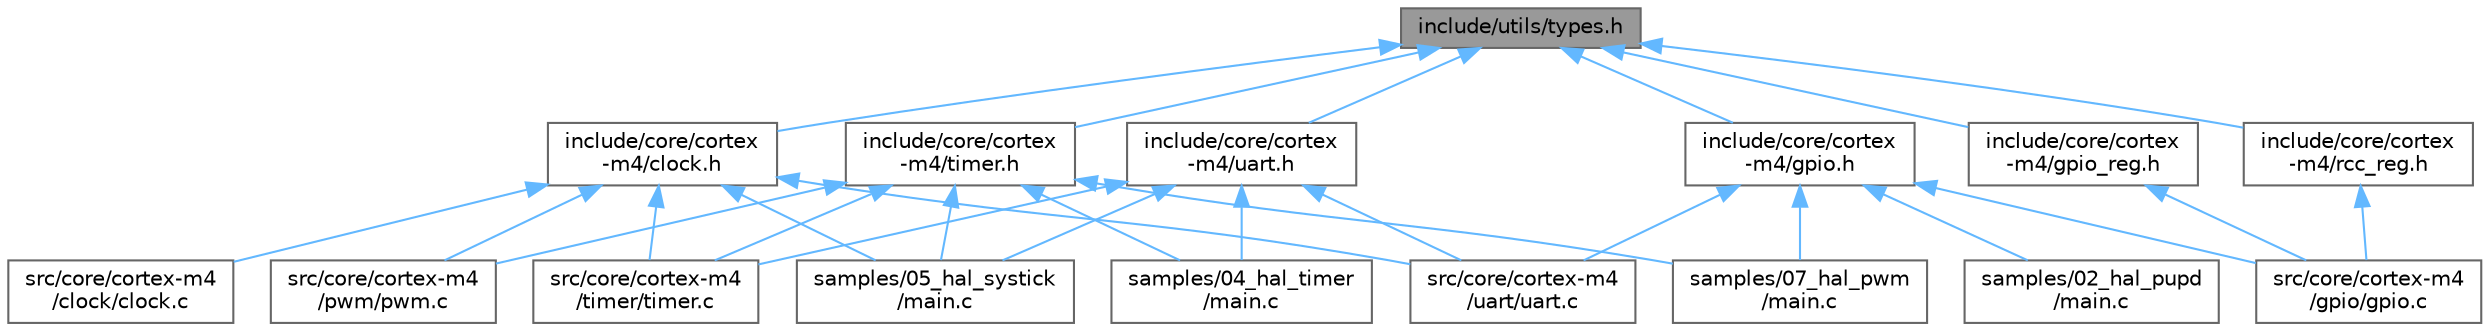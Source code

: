 digraph "include/utils/types.h"
{
 // LATEX_PDF_SIZE
  bgcolor="transparent";
  edge [fontname=Helvetica,fontsize=10,labelfontname=Helvetica,labelfontsize=10];
  node [fontname=Helvetica,fontsize=10,shape=box,height=0.2,width=0.4];
  Node1 [id="Node000001",label="include/utils/types.h",height=0.2,width=0.4,color="gray40", fillcolor="grey60", style="filled", fontcolor="black",tooltip="Centralized type definitions include for NavHAL."];
  Node1 -> Node2 [id="edge1_Node000001_Node000002",dir="back",color="steelblue1",style="solid",tooltip=" "];
  Node2 [id="Node000002",label="include/core/cortex\l-m4/clock.h",height=0.2,width=0.4,color="grey40", fillcolor="white", style="filled",URL="$clock_8h.html",tooltip="Clock HAL implementation for Cortex-M4 (STM32F401RE)."];
  Node2 -> Node3 [id="edge2_Node000002_Node000003",dir="back",color="steelblue1",style="solid",tooltip=" "];
  Node3 [id="Node000003",label="samples/05_hal_systick\l/main.c",height=0.2,width=0.4,color="grey40", fillcolor="white", style="filled",URL="$05__hal__systick_2main_8c.html",tooltip=" "];
  Node2 -> Node4 [id="edge3_Node000002_Node000004",dir="back",color="steelblue1",style="solid",tooltip=" "];
  Node4 [id="Node000004",label="src/core/cortex-m4\l/clock/clock.c",height=0.2,width=0.4,color="grey40", fillcolor="white", style="filled",URL="$clock_8c.html",tooltip="Cortex-M4 (STM32F4) Clock HAL Implementation."];
  Node2 -> Node5 [id="edge4_Node000002_Node000005",dir="back",color="steelblue1",style="solid",tooltip=" "];
  Node5 [id="Node000005",label="src/core/cortex-m4\l/pwm/pwm.c",height=0.2,width=0.4,color="grey40", fillcolor="white", style="filled",URL="$pwm_8c.html",tooltip="PWM driver implementation for STM32F4 series (Cortex-M4)."];
  Node2 -> Node6 [id="edge5_Node000002_Node000006",dir="back",color="steelblue1",style="solid",tooltip=" "];
  Node6 [id="Node000006",label="src/core/cortex-m4\l/timer/timer.c",height=0.2,width=0.4,color="grey40", fillcolor="white", style="filled",URL="$timer_8c.html",tooltip="Timer, SysTick and timer-peripheral helpers for STM32F4 (Cortex-M4)."];
  Node2 -> Node7 [id="edge6_Node000002_Node000007",dir="back",color="steelblue1",style="solid",tooltip=" "];
  Node7 [id="Node000007",label="src/core/cortex-m4\l/uart/uart.c",height=0.2,width=0.4,color="grey40", fillcolor="white", style="filled",URL="$uart_8c.html",tooltip="UART initialization and I/O functions for STM32F4 UART1, UART2, and UART6."];
  Node1 -> Node8 [id="edge7_Node000001_Node000008",dir="back",color="steelblue1",style="solid",tooltip=" "];
  Node8 [id="Node000008",label="include/core/cortex\l-m4/gpio.h",height=0.2,width=0.4,color="grey40", fillcolor="white", style="filled",URL="$gpio_8h.html",tooltip="HAL interface for GPIO control on STM32F4 series."];
  Node8 -> Node9 [id="edge8_Node000008_Node000009",dir="back",color="steelblue1",style="solid",tooltip=" "];
  Node9 [id="Node000009",label="samples/02_hal_pupd\l/main.c",height=0.2,width=0.4,color="grey40", fillcolor="white", style="filled",URL="$02__hal__pupd_2main_8c.html",tooltip=" "];
  Node8 -> Node10 [id="edge9_Node000008_Node000010",dir="back",color="steelblue1",style="solid",tooltip=" "];
  Node10 [id="Node000010",label="samples/07_hal_pwm\l/main.c",height=0.2,width=0.4,color="grey40", fillcolor="white", style="filled",URL="$07__hal__pwm_2main_8c.html",tooltip=" "];
  Node8 -> Node11 [id="edge10_Node000008_Node000011",dir="back",color="steelblue1",style="solid",tooltip=" "];
  Node11 [id="Node000011",label="src/core/cortex-m4\l/gpio/gpio.c",height=0.2,width=0.4,color="grey40", fillcolor="white", style="filled",URL="$gpio_8c.html",tooltip="HAL GPIO driver implementation for STM32F4 series."];
  Node8 -> Node7 [id="edge11_Node000008_Node000007",dir="back",color="steelblue1",style="solid",tooltip=" "];
  Node1 -> Node12 [id="edge12_Node000001_Node000012",dir="back",color="steelblue1",style="solid",tooltip=" "];
  Node12 [id="Node000012",label="include/core/cortex\l-m4/gpio_reg.h",height=0.2,width=0.4,color="grey40", fillcolor="white", style="filled",URL="$gpio__reg_8h.html",tooltip="Register map and base addresses for GPIO ports on STM32F4 series."];
  Node12 -> Node11 [id="edge13_Node000012_Node000011",dir="back",color="steelblue1",style="solid",tooltip=" "];
  Node1 -> Node13 [id="edge14_Node000001_Node000013",dir="back",color="steelblue1",style="solid",tooltip=" "];
  Node13 [id="Node000013",label="include/core/cortex\l-m4/rcc_reg.h",height=0.2,width=0.4,color="grey40", fillcolor="white", style="filled",URL="$rcc__reg_8h.html",tooltip="Register map for Reset and Clock Control (RCC) peripheral on STM32F4 series."];
  Node13 -> Node11 [id="edge15_Node000013_Node000011",dir="back",color="steelblue1",style="solid",tooltip=" "];
  Node1 -> Node14 [id="edge16_Node000001_Node000014",dir="back",color="steelblue1",style="solid",tooltip=" "];
  Node14 [id="Node000014",label="include/core/cortex\l-m4/timer.h",height=0.2,width=0.4,color="grey40", fillcolor="white", style="filled",URL="$timer_8h.html",tooltip="Timer and SysTick register defines and API for STM32F4 (Cortex-M4)."];
  Node14 -> Node15 [id="edge17_Node000014_Node000015",dir="back",color="steelblue1",style="solid",tooltip=" "];
  Node15 [id="Node000015",label="samples/04_hal_timer\l/main.c",height=0.2,width=0.4,color="grey40", fillcolor="white", style="filled",URL="$04__hal__timer_2main_8c.html",tooltip=" "];
  Node14 -> Node3 [id="edge18_Node000014_Node000003",dir="back",color="steelblue1",style="solid",tooltip=" "];
  Node14 -> Node10 [id="edge19_Node000014_Node000010",dir="back",color="steelblue1",style="solid",tooltip=" "];
  Node14 -> Node5 [id="edge20_Node000014_Node000005",dir="back",color="steelblue1",style="solid",tooltip=" "];
  Node14 -> Node6 [id="edge21_Node000014_Node000006",dir="back",color="steelblue1",style="solid",tooltip=" "];
  Node1 -> Node16 [id="edge22_Node000001_Node000016",dir="back",color="steelblue1",style="solid",tooltip=" "];
  Node16 [id="Node000016",label="include/core/cortex\l-m4/uart.h",height=0.2,width=0.4,color="grey40", fillcolor="white", style="filled",URL="$uart_8h.html",tooltip="UART driver interface for STM32F4 (Cortex-M4)."];
  Node16 -> Node15 [id="edge23_Node000016_Node000015",dir="back",color="steelblue1",style="solid",tooltip=" "];
  Node16 -> Node3 [id="edge24_Node000016_Node000003",dir="back",color="steelblue1",style="solid",tooltip=" "];
  Node16 -> Node6 [id="edge25_Node000016_Node000006",dir="back",color="steelblue1",style="solid",tooltip=" "];
  Node16 -> Node7 [id="edge26_Node000016_Node000007",dir="back",color="steelblue1",style="solid",tooltip=" "];
}
